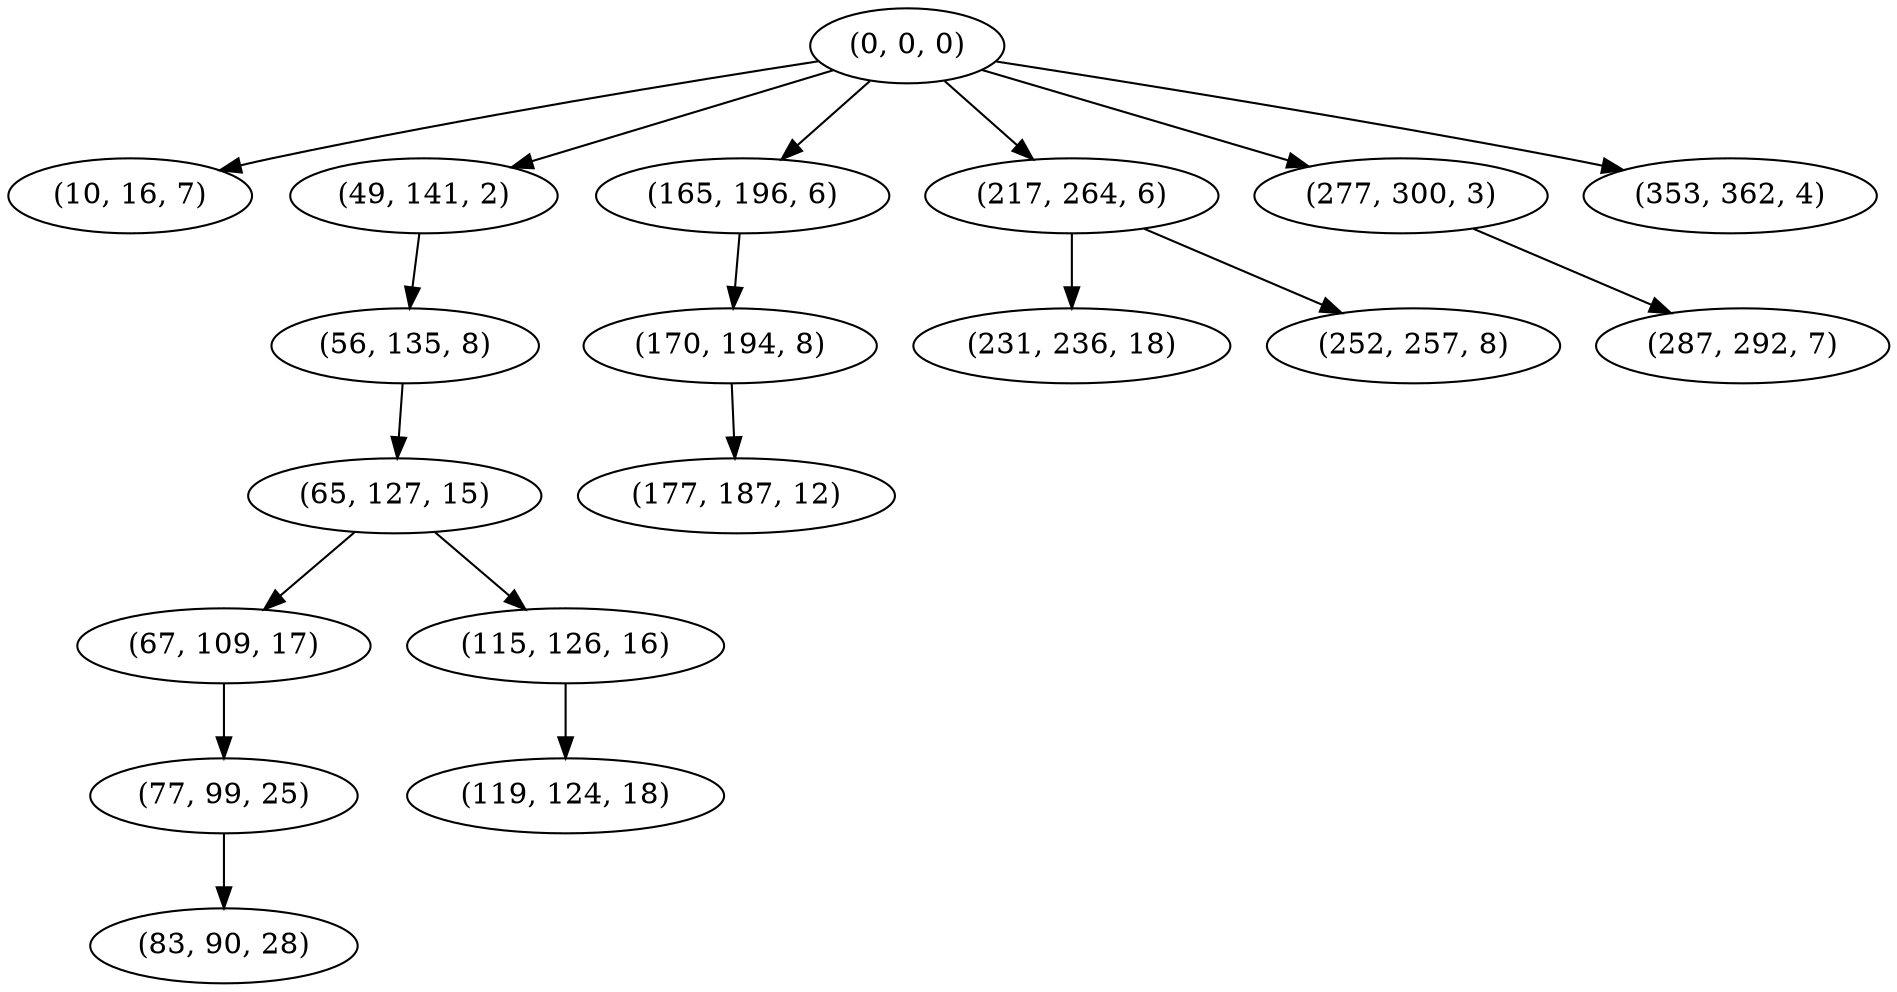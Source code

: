 digraph tree {
    "(0, 0, 0)";
    "(10, 16, 7)";
    "(49, 141, 2)";
    "(56, 135, 8)";
    "(65, 127, 15)";
    "(67, 109, 17)";
    "(77, 99, 25)";
    "(83, 90, 28)";
    "(115, 126, 16)";
    "(119, 124, 18)";
    "(165, 196, 6)";
    "(170, 194, 8)";
    "(177, 187, 12)";
    "(217, 264, 6)";
    "(231, 236, 18)";
    "(252, 257, 8)";
    "(277, 300, 3)";
    "(287, 292, 7)";
    "(353, 362, 4)";
    "(0, 0, 0)" -> "(10, 16, 7)";
    "(0, 0, 0)" -> "(49, 141, 2)";
    "(0, 0, 0)" -> "(165, 196, 6)";
    "(0, 0, 0)" -> "(217, 264, 6)";
    "(0, 0, 0)" -> "(277, 300, 3)";
    "(0, 0, 0)" -> "(353, 362, 4)";
    "(49, 141, 2)" -> "(56, 135, 8)";
    "(56, 135, 8)" -> "(65, 127, 15)";
    "(65, 127, 15)" -> "(67, 109, 17)";
    "(65, 127, 15)" -> "(115, 126, 16)";
    "(67, 109, 17)" -> "(77, 99, 25)";
    "(77, 99, 25)" -> "(83, 90, 28)";
    "(115, 126, 16)" -> "(119, 124, 18)";
    "(165, 196, 6)" -> "(170, 194, 8)";
    "(170, 194, 8)" -> "(177, 187, 12)";
    "(217, 264, 6)" -> "(231, 236, 18)";
    "(217, 264, 6)" -> "(252, 257, 8)";
    "(277, 300, 3)" -> "(287, 292, 7)";
}
